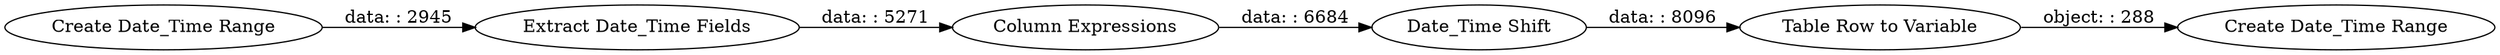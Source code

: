 digraph {
	"8636013581972340529_234" [label="Date_Time Shift"]
	"8636013581972340529_197" [label="Extract Date_Time Fields"]
	"8636013581972340529_236" [label="Table Row to Variable"]
	"8636013581972340529_237" [label="Create Date_Time Range"]
	"8636013581972340529_196" [label="Create Date_Time Range"]
	"8636013581972340529_231" [label="Column Expressions"]
	"8636013581972340529_236" -> "8636013581972340529_237" [label="object: : 288"]
	"8636013581972340529_231" -> "8636013581972340529_234" [label="data: : 6684"]
	"8636013581972340529_234" -> "8636013581972340529_236" [label="data: : 8096"]
	"8636013581972340529_196" -> "8636013581972340529_197" [label="data: : 2945"]
	"8636013581972340529_197" -> "8636013581972340529_231" [label="data: : 5271"]
	rankdir=LR
}
